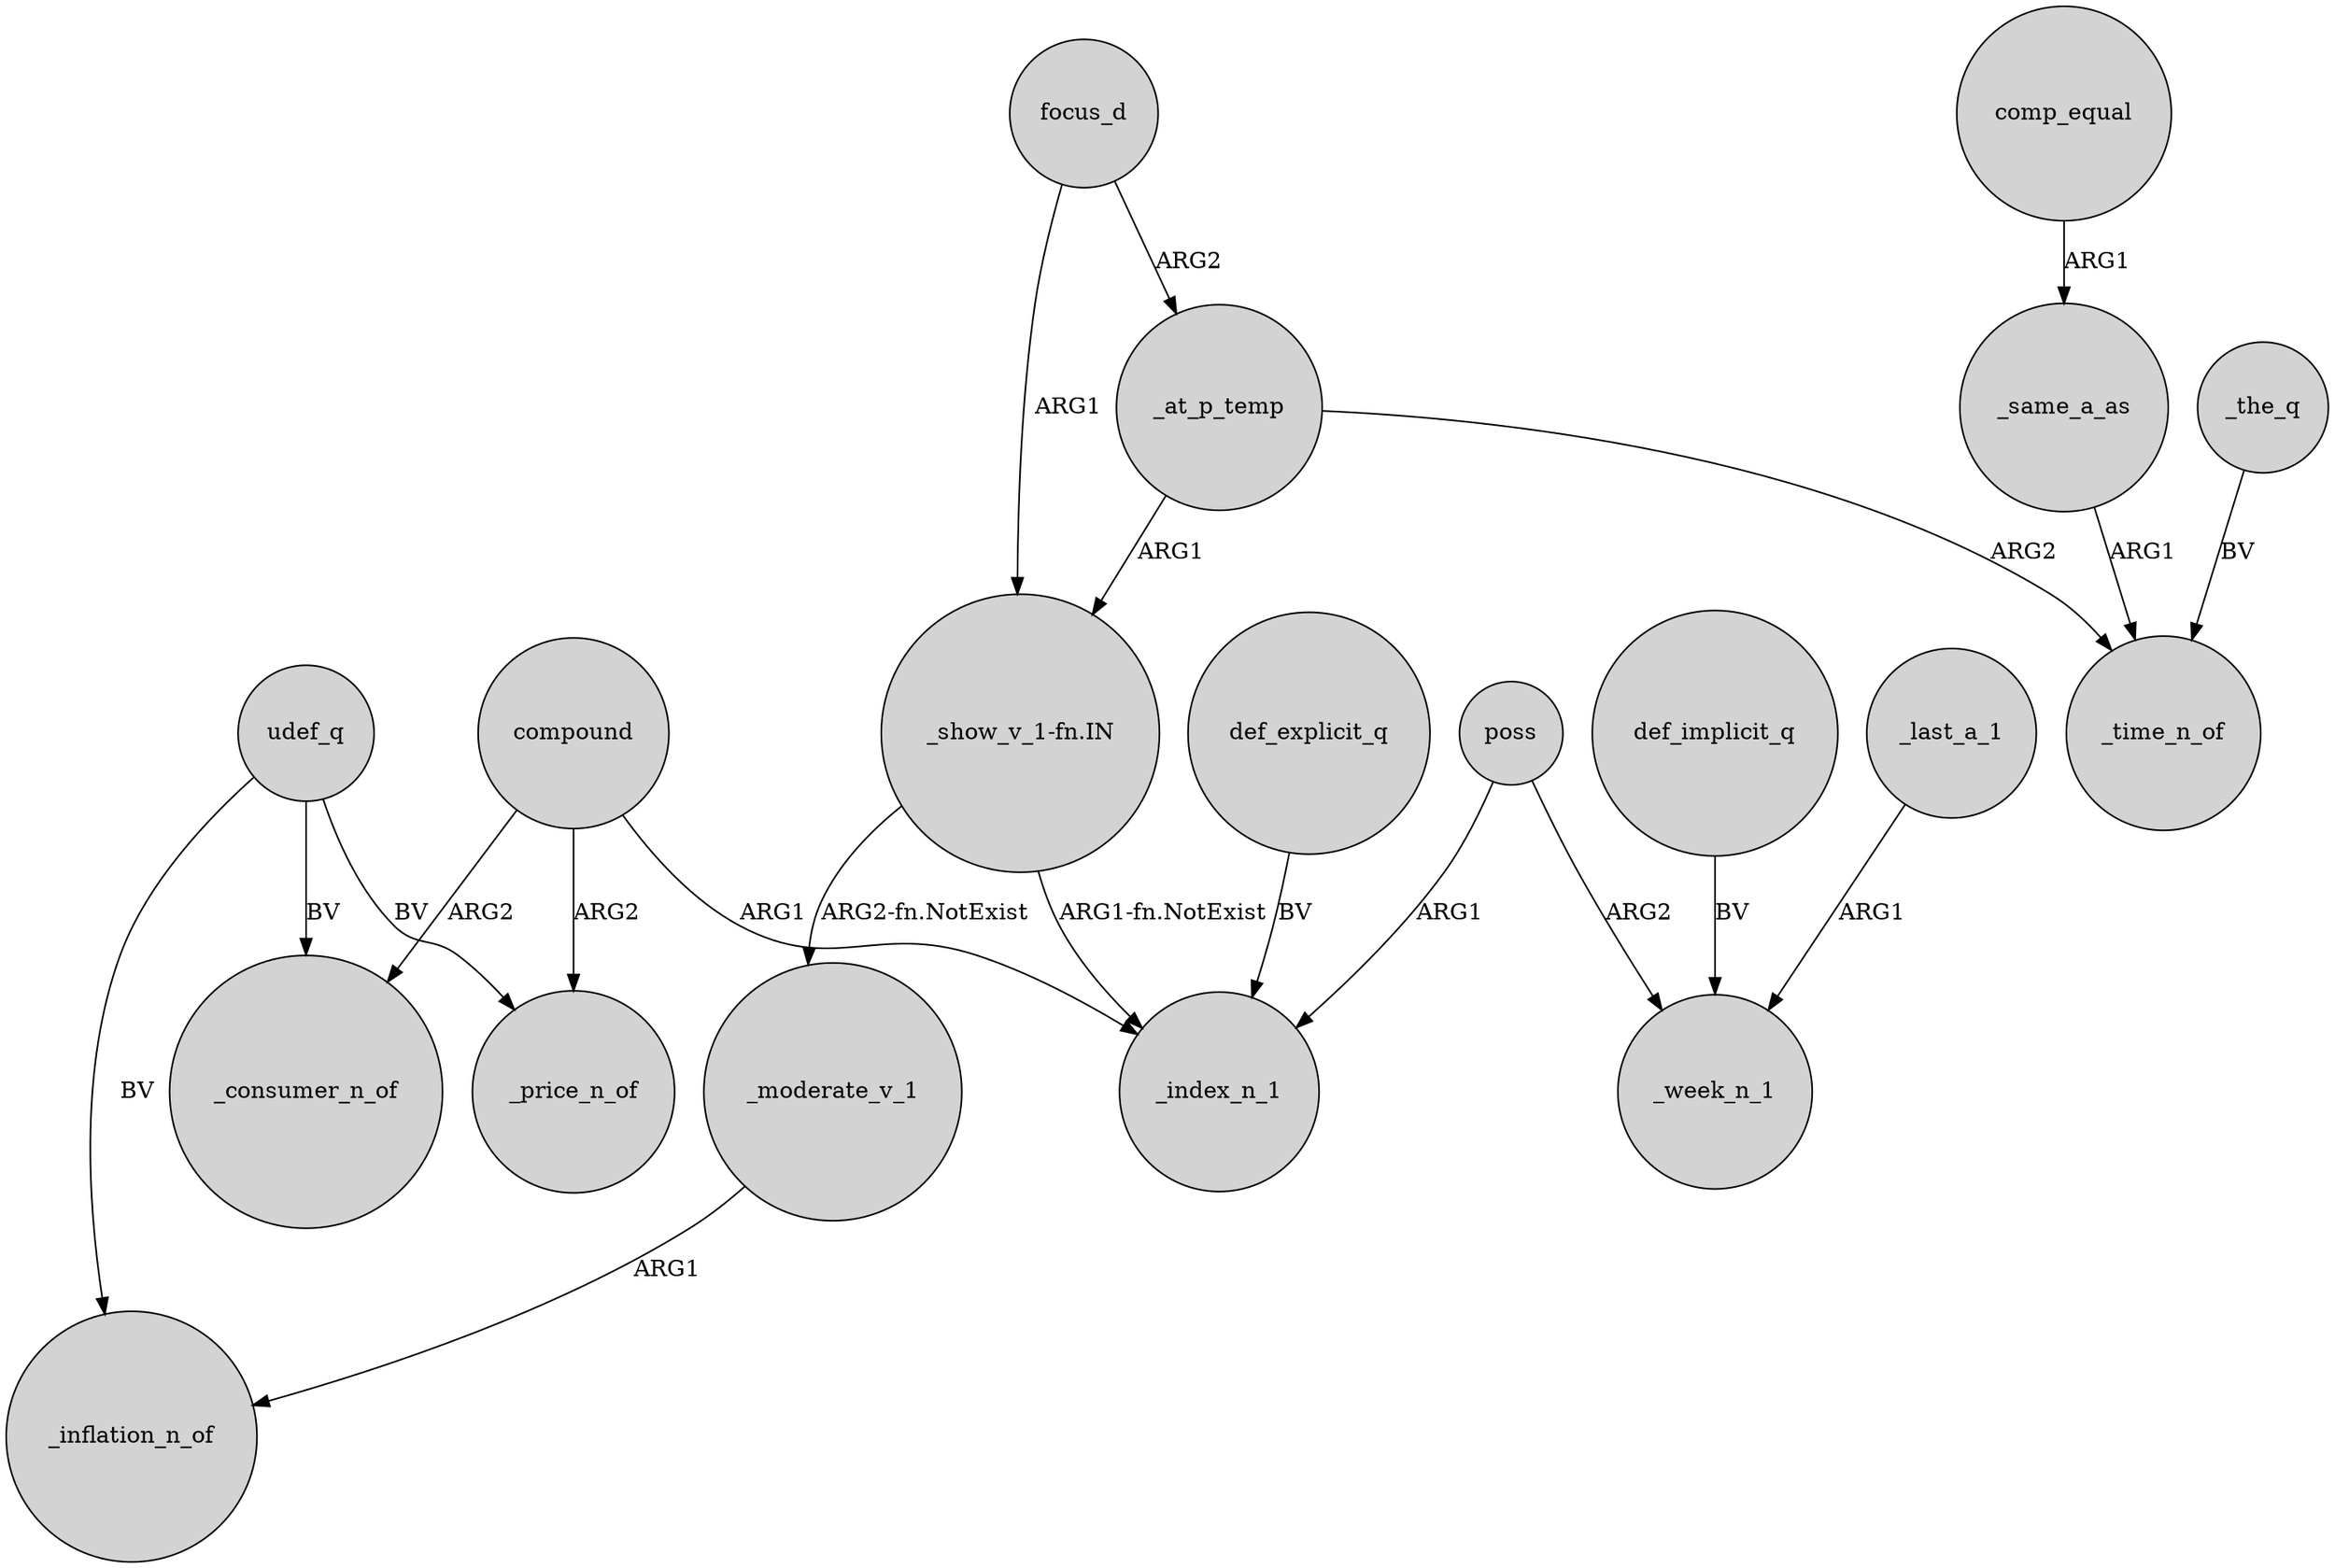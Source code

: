 digraph {
	node [shape=circle style=filled]
	focus_d -> "_show_v_1-fn.IN" [label=ARG1]
	focus_d -> _at_p_temp [label=ARG2]
	udef_q -> _inflation_n_of [label=BV]
	compound -> _price_n_of [label=ARG2]
	def_implicit_q -> _week_n_1 [label=BV]
	udef_q -> _price_n_of [label=BV]
	_moderate_v_1 -> _inflation_n_of [label=ARG1]
	"_show_v_1-fn.IN" -> _index_n_1 [label="ARG1-fn.NotExist"]
	def_explicit_q -> _index_n_1 [label=BV]
	_at_p_temp -> _time_n_of [label=ARG2]
	poss -> _week_n_1 [label=ARG2]
	_the_q -> _time_n_of [label=BV]
	comp_equal -> _same_a_as [label=ARG1]
	"_show_v_1-fn.IN" -> _moderate_v_1 [label="ARG2-fn.NotExist"]
	_last_a_1 -> _week_n_1 [label=ARG1]
	udef_q -> _consumer_n_of [label=BV]
	compound -> _consumer_n_of [label=ARG2]
	_same_a_as -> _time_n_of [label=ARG1]
	_at_p_temp -> "_show_v_1-fn.IN" [label=ARG1]
	compound -> _index_n_1 [label=ARG1]
	poss -> _index_n_1 [label=ARG1]
}
